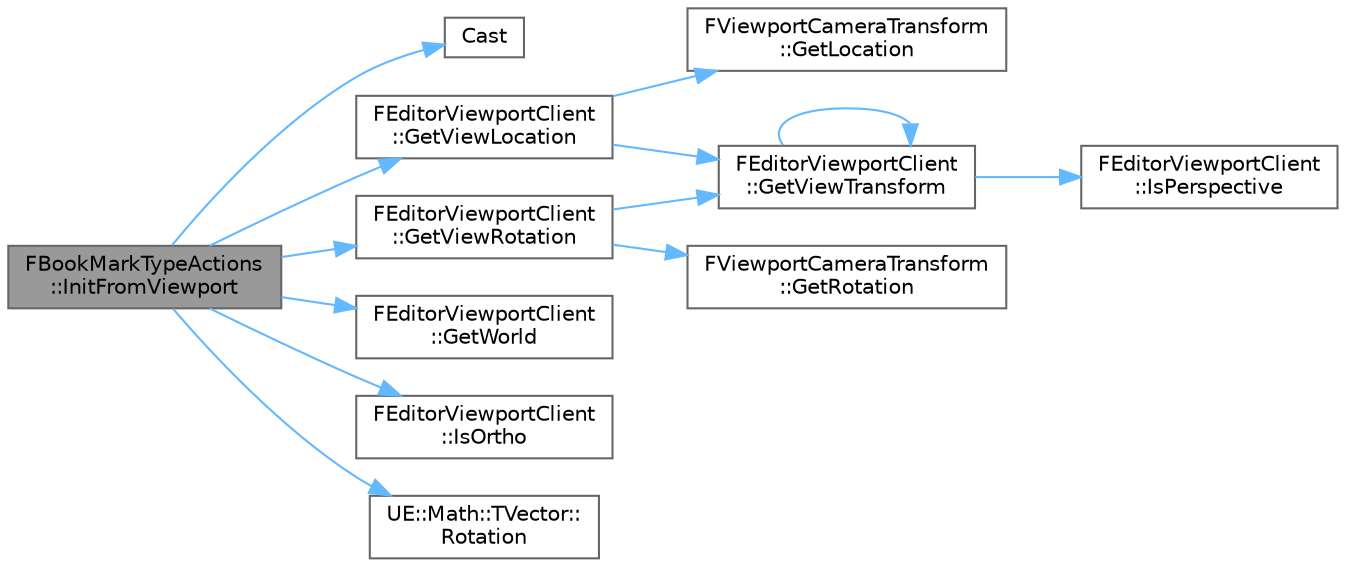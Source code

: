 digraph "FBookMarkTypeActions::InitFromViewport"
{
 // INTERACTIVE_SVG=YES
 // LATEX_PDF_SIZE
  bgcolor="transparent";
  edge [fontname=Helvetica,fontsize=10,labelfontname=Helvetica,labelfontsize=10];
  node [fontname=Helvetica,fontsize=10,shape=box,height=0.2,width=0.4];
  rankdir="LR";
  Node1 [id="Node000001",label="FBookMarkTypeActions\l::InitFromViewport",height=0.2,width=0.4,color="gray40", fillcolor="grey60", style="filled", fontcolor="black",tooltip="Called to initialize the given bookmark from the given Viewport."];
  Node1 -> Node2 [id="edge1_Node000001_Node000002",color="steelblue1",style="solid",tooltip=" "];
  Node2 [id="Node000002",label="Cast",height=0.2,width=0.4,color="grey40", fillcolor="white", style="filled",URL="$d4/d55/Casts_8h.html#af337187a7ebe36fac35ea41db8a65ba9",tooltip=" "];
  Node1 -> Node3 [id="edge2_Node000001_Node000003",color="steelblue1",style="solid",tooltip=" "];
  Node3 [id="Node000003",label="FEditorViewportClient\l::GetViewLocation",height=0.2,width=0.4,color="grey40", fillcolor="white", style="filled",URL="$df/d9e/classFEditorViewportClient.html#a3f7828c4f89e482755ad4bd3b4a5aaaf",tooltip=" "];
  Node3 -> Node4 [id="edge3_Node000003_Node000004",color="steelblue1",style="solid",tooltip=" "];
  Node4 [id="Node000004",label="FViewportCameraTransform\l::GetLocation",height=0.2,width=0.4,color="grey40", fillcolor="white", style="filled",URL="$dc/d97/structFViewportCameraTransform.html#ad02b4aa3e56808ef71b2ef89a2ea14ef",tooltip=" "];
  Node3 -> Node5 [id="edge4_Node000003_Node000005",color="steelblue1",style="solid",tooltip=" "];
  Node5 [id="Node000005",label="FEditorViewportClient\l::GetViewTransform",height=0.2,width=0.4,color="grey40", fillcolor="white", style="filled",URL="$df/d9e/classFEditorViewportClient.html#a8e08badd4ec988c5d68035e050115c30",tooltip="Gets ViewportCameraTransform object for the current viewport type."];
  Node5 -> Node5 [id="edge5_Node000005_Node000005",color="steelblue1",style="solid",tooltip=" "];
  Node5 -> Node6 [id="edge6_Node000005_Node000006",color="steelblue1",style="solid",tooltip=" "];
  Node6 [id="Node000006",label="FEditorViewportClient\l::IsPerspective",height=0.2,width=0.4,color="grey40", fillcolor="white", style="filled",URL="$df/d9e/classFEditorViewportClient.html#a83795f10bc66b8be496ece6472cfdcba",tooltip="Returns true if this viewport is perspective."];
  Node1 -> Node7 [id="edge7_Node000001_Node000007",color="steelblue1",style="solid",tooltip=" "];
  Node7 [id="Node000007",label="FEditorViewportClient\l::GetViewRotation",height=0.2,width=0.4,color="grey40", fillcolor="white", style="filled",URL="$df/d9e/classFEditorViewportClient.html#a0d847c414cab7330365d829a57c1500a",tooltip=" "];
  Node7 -> Node8 [id="edge8_Node000007_Node000008",color="steelblue1",style="solid",tooltip=" "];
  Node8 [id="Node000008",label="FViewportCameraTransform\l::GetRotation",height=0.2,width=0.4,color="grey40", fillcolor="white", style="filled",URL="$dc/d97/structFViewportCameraTransform.html#a3b4d9a6be3c89af9a4c059c6836cb898",tooltip=" "];
  Node7 -> Node5 [id="edge9_Node000007_Node000005",color="steelblue1",style="solid",tooltip=" "];
  Node1 -> Node9 [id="edge10_Node000001_Node000009",color="steelblue1",style="solid",tooltip=" "];
  Node9 [id="Node000009",label="FEditorViewportClient\l::GetWorld",height=0.2,width=0.4,color="grey40", fillcolor="white", style="filled",URL="$df/d9e/classFEditorViewportClient.html#a3f18d58edc1d667d8f94f7bbdd108e12",tooltip="Use the viewports Scene to get a world."];
  Node1 -> Node10 [id="edge11_Node000001_Node000010",color="steelblue1",style="solid",tooltip=" "];
  Node10 [id="Node000010",label="FEditorViewportClient\l::IsOrtho",height=0.2,width=0.4,color="grey40", fillcolor="white", style="filled",URL="$df/d9e/classFEditorViewportClient.html#a02de3865fa5518d475b32ccb13784d3a",tooltip="Returns true if this viewport is orthogonal."];
  Node1 -> Node11 [id="edge12_Node000001_Node000011",color="steelblue1",style="solid",tooltip=" "];
  Node11 [id="Node000011",label="UE::Math::TVector::\lRotation",height=0.2,width=0.4,color="grey40", fillcolor="white", style="filled",URL="$de/d77/structUE_1_1Math_1_1TVector.html#a10c0e92af4419d533569474d71d1ae37",tooltip="Return the UE::Math::TRotator<T> orientation corresponding to the direction in which the vector point..."];
}

